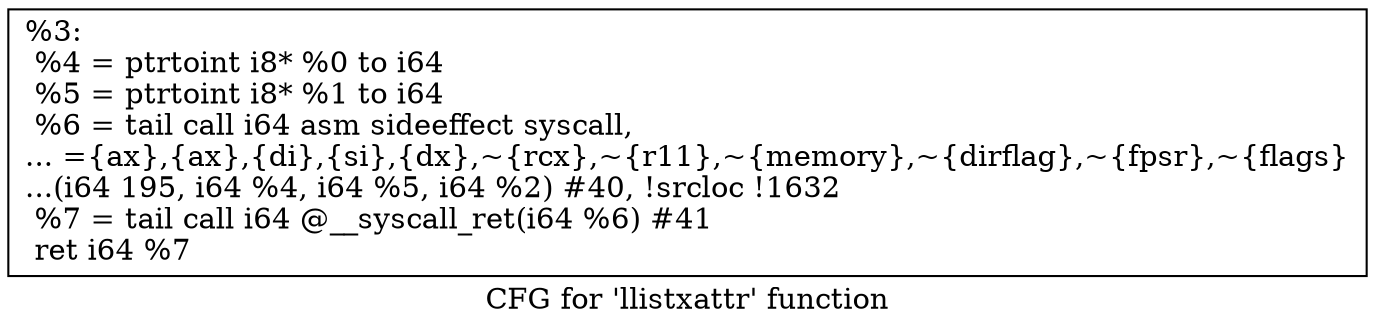 digraph "CFG for 'llistxattr' function" {
	label="CFG for 'llistxattr' function";

	Node0x1e9f240 [shape=record,label="{%3:\l  %4 = ptrtoint i8* %0 to i64\l  %5 = ptrtoint i8* %1 to i64\l  %6 = tail call i64 asm sideeffect syscall,\l... =\{ax\},\{ax\},\{di\},\{si\},\{dx\},~\{rcx\},~\{r11\},~\{memory\},~\{dirflag\},~\{fpsr\},~\{flags\}\l...(i64 195, i64 %4, i64 %5, i64 %2) #40, !srcloc !1632\l  %7 = tail call i64 @__syscall_ret(i64 %6) #41\l  ret i64 %7\l}"];
}
